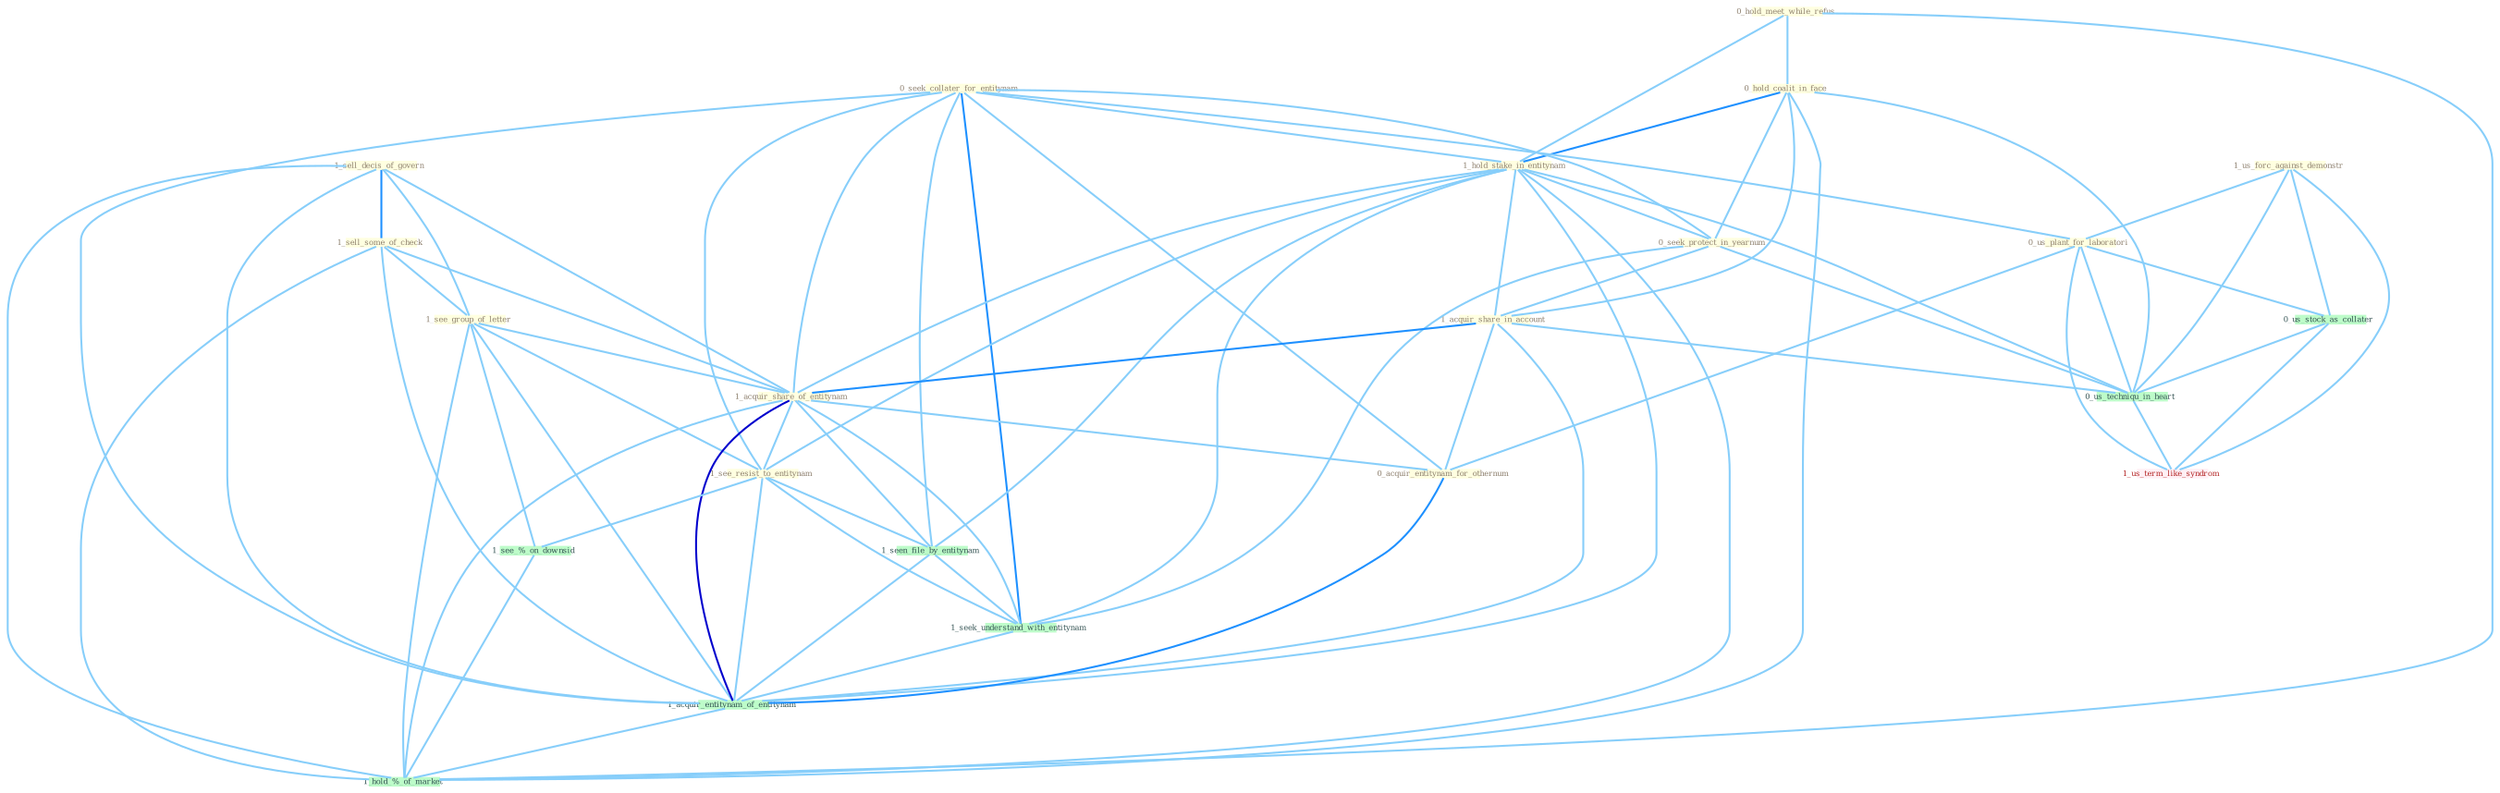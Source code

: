 Graph G{ 
    node
    [shape=polygon,style=filled,width=.5,height=.06,color="#BDFCC9",fixedsize=true,fontsize=4,
    fontcolor="#2f4f4f"];
    {node
    [color="#ffffe0", fontcolor="#8b7d6b"] "1_us_forc_against_demonstr " "1_sell_decis_of_govern " "0_hold_meet_while_refus " "0_hold_coalit_in_face " "0_seek_collater_for_entitynam " "1_sell_some_of_check " "1_hold_stake_in_entitynam " "0_seek_protect_in_yearnum " "1_acquir_share_in_account " "1_see_group_of_letter " "1_acquir_share_of_entitynam " "1_see_resist_to_entitynam " "0_us_plant_for_laboratori " "0_acquir_entitynam_for_othernum "}
{node [color="#fff0f5", fontcolor="#b22222"] "1_us_term_like_syndrom "}
edge [color="#B0E2FF"];

	"1_us_forc_against_demonstr " -- "0_us_plant_for_laboratori " [w="1", color="#87cefa" ];
	"1_us_forc_against_demonstr " -- "0_us_stock_as_collater " [w="1", color="#87cefa" ];
	"1_us_forc_against_demonstr " -- "0_us_techniqu_in_heart " [w="1", color="#87cefa" ];
	"1_us_forc_against_demonstr " -- "1_us_term_like_syndrom " [w="1", color="#87cefa" ];
	"1_sell_decis_of_govern " -- "1_sell_some_of_check " [w="2", color="#1e90ff" , len=0.8];
	"1_sell_decis_of_govern " -- "1_see_group_of_letter " [w="1", color="#87cefa" ];
	"1_sell_decis_of_govern " -- "1_acquir_share_of_entitynam " [w="1", color="#87cefa" ];
	"1_sell_decis_of_govern " -- "1_acquir_entitynam_of_entitynam " [w="1", color="#87cefa" ];
	"1_sell_decis_of_govern " -- "1_hold_%_of_market " [w="1", color="#87cefa" ];
	"0_hold_meet_while_refus " -- "0_hold_coalit_in_face " [w="1", color="#87cefa" ];
	"0_hold_meet_while_refus " -- "1_hold_stake_in_entitynam " [w="1", color="#87cefa" ];
	"0_hold_meet_while_refus " -- "1_hold_%_of_market " [w="1", color="#87cefa" ];
	"0_hold_coalit_in_face " -- "1_hold_stake_in_entitynam " [w="2", color="#1e90ff" , len=0.8];
	"0_hold_coalit_in_face " -- "0_seek_protect_in_yearnum " [w="1", color="#87cefa" ];
	"0_hold_coalit_in_face " -- "1_acquir_share_in_account " [w="1", color="#87cefa" ];
	"0_hold_coalit_in_face " -- "0_us_techniqu_in_heart " [w="1", color="#87cefa" ];
	"0_hold_coalit_in_face " -- "1_hold_%_of_market " [w="1", color="#87cefa" ];
	"0_seek_collater_for_entitynam " -- "1_hold_stake_in_entitynam " [w="1", color="#87cefa" ];
	"0_seek_collater_for_entitynam " -- "0_seek_protect_in_yearnum " [w="1", color="#87cefa" ];
	"0_seek_collater_for_entitynam " -- "1_acquir_share_of_entitynam " [w="1", color="#87cefa" ];
	"0_seek_collater_for_entitynam " -- "1_see_resist_to_entitynam " [w="1", color="#87cefa" ];
	"0_seek_collater_for_entitynam " -- "0_us_plant_for_laboratori " [w="1", color="#87cefa" ];
	"0_seek_collater_for_entitynam " -- "0_acquir_entitynam_for_othernum " [w="1", color="#87cefa" ];
	"0_seek_collater_for_entitynam " -- "1_seen_file_by_entitynam " [w="1", color="#87cefa" ];
	"0_seek_collater_for_entitynam " -- "1_seek_understand_with_entitynam " [w="2", color="#1e90ff" , len=0.8];
	"0_seek_collater_for_entitynam " -- "1_acquir_entitynam_of_entitynam " [w="1", color="#87cefa" ];
	"1_sell_some_of_check " -- "1_see_group_of_letter " [w="1", color="#87cefa" ];
	"1_sell_some_of_check " -- "1_acquir_share_of_entitynam " [w="1", color="#87cefa" ];
	"1_sell_some_of_check " -- "1_acquir_entitynam_of_entitynam " [w="1", color="#87cefa" ];
	"1_sell_some_of_check " -- "1_hold_%_of_market " [w="1", color="#87cefa" ];
	"1_hold_stake_in_entitynam " -- "0_seek_protect_in_yearnum " [w="1", color="#87cefa" ];
	"1_hold_stake_in_entitynam " -- "1_acquir_share_in_account " [w="1", color="#87cefa" ];
	"1_hold_stake_in_entitynam " -- "1_acquir_share_of_entitynam " [w="1", color="#87cefa" ];
	"1_hold_stake_in_entitynam " -- "1_see_resist_to_entitynam " [w="1", color="#87cefa" ];
	"1_hold_stake_in_entitynam " -- "1_seen_file_by_entitynam " [w="1", color="#87cefa" ];
	"1_hold_stake_in_entitynam " -- "1_seek_understand_with_entitynam " [w="1", color="#87cefa" ];
	"1_hold_stake_in_entitynam " -- "1_acquir_entitynam_of_entitynam " [w="1", color="#87cefa" ];
	"1_hold_stake_in_entitynam " -- "0_us_techniqu_in_heart " [w="1", color="#87cefa" ];
	"1_hold_stake_in_entitynam " -- "1_hold_%_of_market " [w="1", color="#87cefa" ];
	"0_seek_protect_in_yearnum " -- "1_acquir_share_in_account " [w="1", color="#87cefa" ];
	"0_seek_protect_in_yearnum " -- "1_seek_understand_with_entitynam " [w="1", color="#87cefa" ];
	"0_seek_protect_in_yearnum " -- "0_us_techniqu_in_heart " [w="1", color="#87cefa" ];
	"1_acquir_share_in_account " -- "1_acquir_share_of_entitynam " [w="2", color="#1e90ff" , len=0.8];
	"1_acquir_share_in_account " -- "0_acquir_entitynam_for_othernum " [w="1", color="#87cefa" ];
	"1_acquir_share_in_account " -- "1_acquir_entitynam_of_entitynam " [w="1", color="#87cefa" ];
	"1_acquir_share_in_account " -- "0_us_techniqu_in_heart " [w="1", color="#87cefa" ];
	"1_see_group_of_letter " -- "1_acquir_share_of_entitynam " [w="1", color="#87cefa" ];
	"1_see_group_of_letter " -- "1_see_resist_to_entitynam " [w="1", color="#87cefa" ];
	"1_see_group_of_letter " -- "1_acquir_entitynam_of_entitynam " [w="1", color="#87cefa" ];
	"1_see_group_of_letter " -- "1_see_%_on_downsid " [w="1", color="#87cefa" ];
	"1_see_group_of_letter " -- "1_hold_%_of_market " [w="1", color="#87cefa" ];
	"1_acquir_share_of_entitynam " -- "1_see_resist_to_entitynam " [w="1", color="#87cefa" ];
	"1_acquir_share_of_entitynam " -- "0_acquir_entitynam_for_othernum " [w="1", color="#87cefa" ];
	"1_acquir_share_of_entitynam " -- "1_seen_file_by_entitynam " [w="1", color="#87cefa" ];
	"1_acquir_share_of_entitynam " -- "1_seek_understand_with_entitynam " [w="1", color="#87cefa" ];
	"1_acquir_share_of_entitynam " -- "1_acquir_entitynam_of_entitynam " [w="3", color="#0000cd" , len=0.6];
	"1_acquir_share_of_entitynam " -- "1_hold_%_of_market " [w="1", color="#87cefa" ];
	"1_see_resist_to_entitynam " -- "1_seen_file_by_entitynam " [w="1", color="#87cefa" ];
	"1_see_resist_to_entitynam " -- "1_seek_understand_with_entitynam " [w="1", color="#87cefa" ];
	"1_see_resist_to_entitynam " -- "1_acquir_entitynam_of_entitynam " [w="1", color="#87cefa" ];
	"1_see_resist_to_entitynam " -- "1_see_%_on_downsid " [w="1", color="#87cefa" ];
	"0_us_plant_for_laboratori " -- "0_acquir_entitynam_for_othernum " [w="1", color="#87cefa" ];
	"0_us_plant_for_laboratori " -- "0_us_stock_as_collater " [w="1", color="#87cefa" ];
	"0_us_plant_for_laboratori " -- "0_us_techniqu_in_heart " [w="1", color="#87cefa" ];
	"0_us_plant_for_laboratori " -- "1_us_term_like_syndrom " [w="1", color="#87cefa" ];
	"0_acquir_entitynam_for_othernum " -- "1_acquir_entitynam_of_entitynam " [w="2", color="#1e90ff" , len=0.8];
	"1_seen_file_by_entitynam " -- "1_seek_understand_with_entitynam " [w="1", color="#87cefa" ];
	"1_seen_file_by_entitynam " -- "1_acquir_entitynam_of_entitynam " [w="1", color="#87cefa" ];
	"0_us_stock_as_collater " -- "0_us_techniqu_in_heart " [w="1", color="#87cefa" ];
	"0_us_stock_as_collater " -- "1_us_term_like_syndrom " [w="1", color="#87cefa" ];
	"1_seek_understand_with_entitynam " -- "1_acquir_entitynam_of_entitynam " [w="1", color="#87cefa" ];
	"1_acquir_entitynam_of_entitynam " -- "1_hold_%_of_market " [w="1", color="#87cefa" ];
	"0_us_techniqu_in_heart " -- "1_us_term_like_syndrom " [w="1", color="#87cefa" ];
	"1_see_%_on_downsid " -- "1_hold_%_of_market " [w="1", color="#87cefa" ];
}